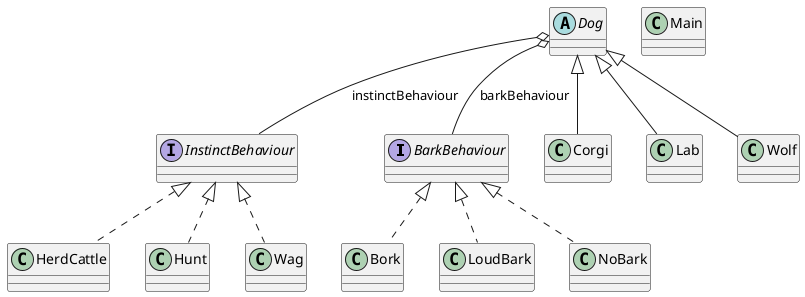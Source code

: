 @startuml

    interface BarkBehaviour {
    }

    class Bork {
    }

    class Corgi {
    }

    abstract class Dog {
    }

    class HerdCattle {
    }

    class Hunt {
    }

    interface InstinctBehaviour {
    }

    class Lab {
    }

    class LoudBark {
    }

    class Main {
    }

    class NoBark {
    }

    class Wag {
    }

    class Wolf {
    }


  Bork .up.|> BarkBehaviour
  Corgi -up-|> Dog
  Dog o-- BarkBehaviour : barkBehaviour
  Dog o-- InstinctBehaviour : instinctBehaviour
  HerdCattle .up.|> InstinctBehaviour
  Hunt .up.|> InstinctBehaviour
  Lab -up-|> Dog
  LoudBark .up.|> BarkBehaviour
  NoBark .up.|> BarkBehaviour
  Wag .up.|> InstinctBehaviour
  Wolf -up-|> Dog

@enduml
